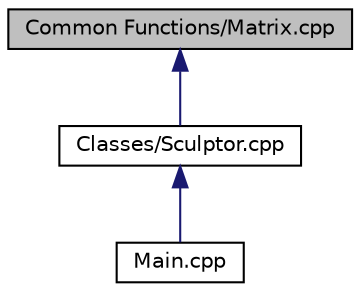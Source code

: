 digraph "Common Functions/Matrix.cpp"
{
  edge [fontname="Helvetica",fontsize="10",labelfontname="Helvetica",labelfontsize="10"];
  node [fontname="Helvetica",fontsize="10",shape=record];
  Node2 [label="Common Functions/Matrix.cpp",height=0.2,width=0.4,color="black", fillcolor="grey75", style="filled", fontcolor="black"];
  Node2 -> Node3 [dir="back",color="midnightblue",fontsize="10",style="solid",fontname="Helvetica"];
  Node3 [label="Classes/Sculptor.cpp",height=0.2,width=0.4,color="black", fillcolor="white", style="filled",URL="$_sculptor_8cpp.html"];
  Node3 -> Node4 [dir="back",color="midnightblue",fontsize="10",style="solid",fontname="Helvetica"];
  Node4 [label="Main.cpp",height=0.2,width=0.4,color="black", fillcolor="white", style="filled",URL="$_main_8cpp.html"];
}
